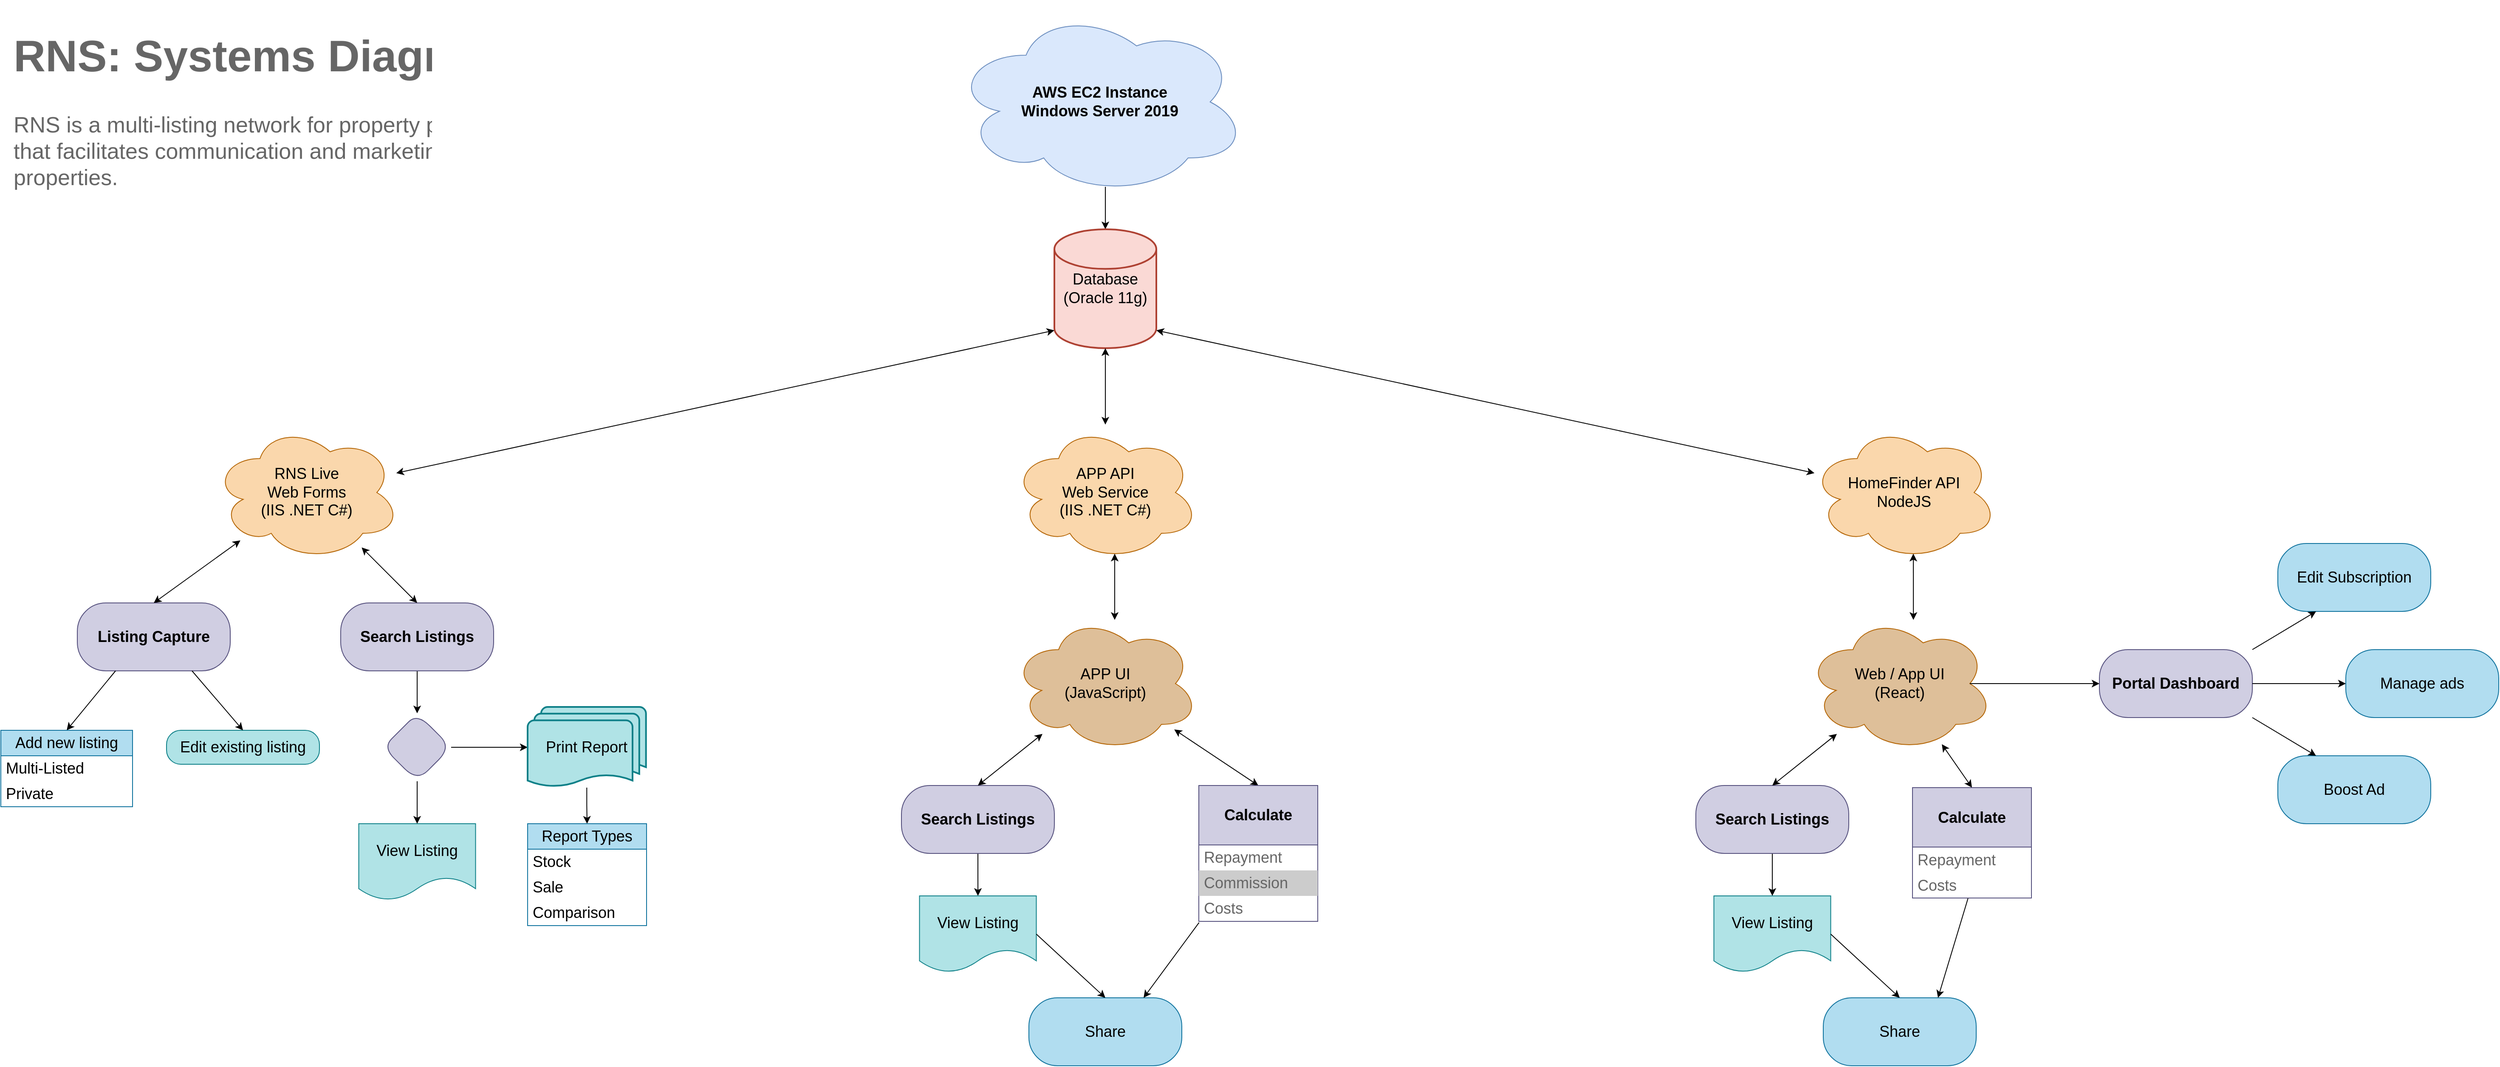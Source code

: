<mxfile version="20.6.0" type="github">
  <diagram id="6a731a19-8d31-9384-78a2-239565b7b9f0" name="Page-1">
    <mxGraphModel dx="5300" dy="2986" grid="1" gridSize="10" guides="1" tooltips="1" connect="1" arrows="1" fold="1" page="0" pageScale="1" pageWidth="1169" pageHeight="827" background="none" math="0" shadow="0">
      <root>
        <mxCell id="0" />
        <mxCell id="1" parent="0" />
        <mxCell id="qXZ6D5PaV3SxyGKFFJKQ-1781" value="AWS EC2 Instance&lt;br&gt;Windows Server 2019" style="ellipse;shape=cloud;whiteSpace=wrap;html=1;labelBackgroundColor=none;fontSize=18;fillColor=#dae8fc;strokeColor=#6c8ebf;fontStyle=1" vertex="1" parent="1">
          <mxGeometry x="440" y="-370" width="346.67" height="220" as="geometry" />
        </mxCell>
        <mxCell id="qXZ6D5PaV3SxyGKFFJKQ-1795" value="" style="endArrow=classic;html=1;rounded=0;fontSize=18;fontColor=#FFFFFF;entryX=0.5;entryY=0;entryDx=0;entryDy=0;entryPerimeter=0;" edge="1" parent="1" target="qXZ6D5PaV3SxyGKFFJKQ-1796">
          <mxGeometry width="50" height="50" relative="1" as="geometry">
            <mxPoint x="620" y="-160" as="sourcePoint" />
            <mxPoint x="619" y="-60" as="targetPoint" />
          </mxGeometry>
        </mxCell>
        <mxCell id="qXZ6D5PaV3SxyGKFFJKQ-1796" value="Database&lt;br&gt;(Oracle 11g)" style="strokeWidth=2;html=1;shape=mxgraph.flowchart.database;whiteSpace=wrap;labelBackgroundColor=none;fontSize=18;fillColor=#fad9d5;strokeColor=#ae4132;" vertex="1" parent="1">
          <mxGeometry x="560" y="-110" width="120" height="140" as="geometry" />
        </mxCell>
        <mxCell id="qXZ6D5PaV3SxyGKFFJKQ-1798" value="RNS Live&lt;br&gt;Web Forms&lt;br&gt;(IIS .NET C#)" style="ellipse;shape=cloud;whiteSpace=wrap;html=1;labelBackgroundColor=none;fontSize=18;fillColor=#fad7ac;strokeColor=#b46504;" vertex="1" parent="1">
          <mxGeometry x="-430" y="120" width="220" height="160" as="geometry" />
        </mxCell>
        <mxCell id="qXZ6D5PaV3SxyGKFFJKQ-1804" value="APP UI&lt;br&gt;(JavaScript)" style="ellipse;shape=cloud;whiteSpace=wrap;html=1;labelBackgroundColor=none;fontSize=18;fillColor=#DEBF99;strokeColor=#b46504;" vertex="1" parent="1">
          <mxGeometry x="510" y="345" width="220" height="160" as="geometry" />
        </mxCell>
        <mxCell id="qXZ6D5PaV3SxyGKFFJKQ-1805" value="HomeFinder API&lt;br&gt;NodeJS" style="ellipse;shape=cloud;whiteSpace=wrap;html=1;labelBackgroundColor=none;fontSize=18;fillColor=#fad7ac;strokeColor=#b46504;" vertex="1" parent="1">
          <mxGeometry x="1450" y="120" width="220" height="160" as="geometry" />
        </mxCell>
        <mxCell id="qXZ6D5PaV3SxyGKFFJKQ-1806" value="" style="endArrow=classic;startArrow=classic;html=1;rounded=0;fontSize=18;fontColor=#FFFFFF;entryX=0;entryY=0.85;entryDx=0;entryDy=0;entryPerimeter=0;endFill=1;sketch=0;shadow=0;anchorPointDirection=1;" edge="1" parent="1" source="qXZ6D5PaV3SxyGKFFJKQ-1798" target="qXZ6D5PaV3SxyGKFFJKQ-1796">
          <mxGeometry width="50" height="50" relative="1" as="geometry">
            <mxPoint x="310" y="100" as="sourcePoint" />
            <mxPoint x="490" y="10" as="targetPoint" />
          </mxGeometry>
        </mxCell>
        <mxCell id="qXZ6D5PaV3SxyGKFFJKQ-1809" value="" style="endArrow=classic;startArrow=classic;html=1;rounded=0;shadow=0;sketch=0;fontSize=18;fontColor=#FFFFFF;" edge="1" parent="1" source="qXZ6D5PaV3SxyGKFFJKQ-1895">
          <mxGeometry width="50" height="50" relative="1" as="geometry">
            <mxPoint x="570" y="80" as="sourcePoint" />
            <mxPoint x="620" y="30" as="targetPoint" />
          </mxGeometry>
        </mxCell>
        <mxCell id="qXZ6D5PaV3SxyGKFFJKQ-1810" value="" style="endArrow=classic;startArrow=classic;html=1;rounded=0;shadow=0;sketch=0;fontSize=18;fontColor=#FFFFFF;entryX=1;entryY=0.85;entryDx=0;entryDy=0;entryPerimeter=0;" edge="1" parent="1" source="qXZ6D5PaV3SxyGKFFJKQ-1805" target="qXZ6D5PaV3SxyGKFFJKQ-1796">
          <mxGeometry width="50" height="50" relative="1" as="geometry">
            <mxPoint x="730" y="200" as="sourcePoint" />
            <mxPoint x="780" y="150" as="targetPoint" />
          </mxGeometry>
        </mxCell>
        <mxCell id="qXZ6D5PaV3SxyGKFFJKQ-1815" value="Listing Capture" style="rounded=1;whiteSpace=wrap;html=1;labelBackgroundColor=none;fontSize=18;fillColor=#d0cee2;arcSize=42;strokeColor=#56517e;fontStyle=1" vertex="1" parent="1">
          <mxGeometry x="-590" y="330" width="180" height="80" as="geometry" />
        </mxCell>
        <mxCell id="qXZ6D5PaV3SxyGKFFJKQ-1826" value="" style="edgeStyle=orthogonalEdgeStyle;rounded=0;sketch=0;orthogonalLoop=1;jettySize=auto;html=1;shadow=0;fontSize=18;fontColor=#FFFFFF;endFill=1;" edge="1" parent="1" source="qXZ6D5PaV3SxyGKFFJKQ-1816" target="qXZ6D5PaV3SxyGKFFJKQ-1825">
          <mxGeometry relative="1" as="geometry" />
        </mxCell>
        <mxCell id="qXZ6D5PaV3SxyGKFFJKQ-1816" value="Search Listings" style="rounded=1;whiteSpace=wrap;html=1;labelBackgroundColor=none;fontSize=18;fillColor=#d0cee2;arcSize=42;strokeColor=#56517e;fontStyle=1" vertex="1" parent="1">
          <mxGeometry x="-280" y="330" width="180" height="80" as="geometry" />
        </mxCell>
        <mxCell id="qXZ6D5PaV3SxyGKFFJKQ-1819" value="" style="endArrow=classic;startArrow=classic;html=1;rounded=0;shadow=0;sketch=0;fontSize=18;fontColor=#FFFFFF;exitX=0.5;exitY=0;exitDx=0;exitDy=0;" edge="1" parent="1" source="qXZ6D5PaV3SxyGKFFJKQ-1815" target="qXZ6D5PaV3SxyGKFFJKQ-1798">
          <mxGeometry width="50" height="50" relative="1" as="geometry">
            <mxPoint x="-510" y="260" as="sourcePoint" />
            <mxPoint x="-460" y="210" as="targetPoint" />
          </mxGeometry>
        </mxCell>
        <mxCell id="qXZ6D5PaV3SxyGKFFJKQ-1820" value="" style="endArrow=classic;startArrow=classic;html=1;rounded=0;shadow=0;sketch=0;fontSize=18;fontColor=#FFFFFF;exitX=0.5;exitY=0;exitDx=0;exitDy=0;" edge="1" parent="1" source="qXZ6D5PaV3SxyGKFFJKQ-1816" target="qXZ6D5PaV3SxyGKFFJKQ-1798">
          <mxGeometry width="50" height="50" relative="1" as="geometry">
            <mxPoint x="-80" y="262.02" as="sourcePoint" />
            <mxPoint x="-310" y="290" as="targetPoint" />
          </mxGeometry>
        </mxCell>
        <mxCell id="qXZ6D5PaV3SxyGKFFJKQ-1831" value="" style="edgeStyle=orthogonalEdgeStyle;rounded=0;sketch=0;orthogonalLoop=1;jettySize=auto;html=1;shadow=0;fontSize=18;fontColor=#FFFFFF;endFill=1;" edge="1" parent="1" source="qXZ6D5PaV3SxyGKFFJKQ-1825" target="qXZ6D5PaV3SxyGKFFJKQ-1830">
          <mxGeometry relative="1" as="geometry" />
        </mxCell>
        <mxCell id="qXZ6D5PaV3SxyGKFFJKQ-1825" value="" style="rhombus;whiteSpace=wrap;html=1;fontSize=18;fillColor=#d0cee2;strokeColor=#56517e;rounded=1;labelBackgroundColor=none;arcSize=42;" vertex="1" parent="1">
          <mxGeometry x="-230" y="460" width="80" height="80" as="geometry" />
        </mxCell>
        <mxCell id="qXZ6D5PaV3SxyGKFFJKQ-1827" value="View Listing" style="shape=document;whiteSpace=wrap;html=1;boundedLbl=1;fontSize=18;fillColor=#b0e3e6;strokeColor=#0e8088;rounded=1;labelBackgroundColor=none;arcSize=42;" vertex="1" parent="1">
          <mxGeometry x="-258.75" y="590" width="137.5" height="90" as="geometry" />
        </mxCell>
        <mxCell id="qXZ6D5PaV3SxyGKFFJKQ-1829" value="" style="endArrow=classic;html=1;rounded=0;shadow=0;sketch=0;fontSize=18;fontColor=#FFFFFF;entryX=0.5;entryY=0;entryDx=0;entryDy=0;" edge="1" parent="1" source="qXZ6D5PaV3SxyGKFFJKQ-1825" target="qXZ6D5PaV3SxyGKFFJKQ-1827">
          <mxGeometry width="50" height="50" relative="1" as="geometry">
            <mxPoint x="-280" y="520" as="sourcePoint" />
            <mxPoint x="-230" y="470" as="targetPoint" />
          </mxGeometry>
        </mxCell>
        <mxCell id="qXZ6D5PaV3SxyGKFFJKQ-1836" value="" style="edgeStyle=orthogonalEdgeStyle;rounded=0;sketch=0;orthogonalLoop=1;jettySize=auto;html=1;shadow=0;fontSize=18;fontColor=#FFFFFF;endFill=1;entryX=0.5;entryY=0;entryDx=0;entryDy=0;" edge="1" parent="1" source="qXZ6D5PaV3SxyGKFFJKQ-1830" target="qXZ6D5PaV3SxyGKFFJKQ-1832">
          <mxGeometry relative="1" as="geometry" />
        </mxCell>
        <mxCell id="qXZ6D5PaV3SxyGKFFJKQ-1830" value="Print Report" style="strokeWidth=2;html=1;shape=mxgraph.flowchart.multi-document;whiteSpace=wrap;labelBackgroundColor=none;fontSize=18;fillColor=#b0e3e6;strokeColor=#0e8088;" vertex="1" parent="1">
          <mxGeometry x="-60" y="452.5" width="139.34" height="95" as="geometry" />
        </mxCell>
        <mxCell id="qXZ6D5PaV3SxyGKFFJKQ-1832" value="Report Types" style="swimlane;fontStyle=0;childLayout=stackLayout;horizontal=1;startSize=30;horizontalStack=0;resizeParent=1;resizeParentMax=0;resizeLast=0;collapsible=1;marginBottom=0;whiteSpace=wrap;html=1;labelBackgroundColor=none;fontSize=18;fillColor=#b1ddf0;strokeColor=#10739e;" vertex="1" parent="1">
          <mxGeometry x="-60" y="590" width="140" height="120" as="geometry" />
        </mxCell>
        <mxCell id="qXZ6D5PaV3SxyGKFFJKQ-1833" value="Stock" style="text;align=left;verticalAlign=middle;spacingLeft=4;spacingRight=4;overflow=hidden;points=[[0,0.5],[1,0.5]];portConstraint=eastwest;rotatable=0;whiteSpace=wrap;html=1;labelBackgroundColor=none;fontSize=18;" vertex="1" parent="qXZ6D5PaV3SxyGKFFJKQ-1832">
          <mxGeometry y="30" width="140" height="30" as="geometry" />
        </mxCell>
        <mxCell id="qXZ6D5PaV3SxyGKFFJKQ-1834" value="Sale" style="text;align=left;verticalAlign=middle;spacingLeft=4;spacingRight=4;overflow=hidden;points=[[0,0.5],[1,0.5]];portConstraint=eastwest;rotatable=0;whiteSpace=wrap;html=1;labelBackgroundColor=none;fontSize=18;" vertex="1" parent="qXZ6D5PaV3SxyGKFFJKQ-1832">
          <mxGeometry y="60" width="140" height="30" as="geometry" />
        </mxCell>
        <mxCell id="qXZ6D5PaV3SxyGKFFJKQ-1835" value="Comparison" style="text;align=left;verticalAlign=middle;spacingLeft=4;spacingRight=4;overflow=hidden;points=[[0,0.5],[1,0.5]];portConstraint=eastwest;rotatable=0;whiteSpace=wrap;html=1;labelBackgroundColor=none;fontSize=18;" vertex="1" parent="qXZ6D5PaV3SxyGKFFJKQ-1832">
          <mxGeometry y="90" width="140" height="30" as="geometry" />
        </mxCell>
        <mxCell id="qXZ6D5PaV3SxyGKFFJKQ-1842" value="Edit existing listing" style="rounded=1;whiteSpace=wrap;html=1;labelBackgroundColor=none;fontSize=18;fillColor=#b0e3e6;arcSize=42;strokeColor=#0e8088;" vertex="1" parent="1">
          <mxGeometry x="-485" y="480" width="180" height="40" as="geometry" />
        </mxCell>
        <mxCell id="qXZ6D5PaV3SxyGKFFJKQ-1843" value="" style="endArrow=classic;html=1;rounded=0;shadow=0;sketch=0;fontSize=18;fontColor=#666666;exitX=0.25;exitY=1;exitDx=0;exitDy=0;entryX=0.5;entryY=0;entryDx=0;entryDy=0;" edge="1" parent="1" source="qXZ6D5PaV3SxyGKFFJKQ-1815" target="qXZ6D5PaV3SxyGKFFJKQ-1845">
          <mxGeometry width="50" height="50" relative="1" as="geometry">
            <mxPoint x="-280" y="520" as="sourcePoint" />
            <mxPoint x="-590" y="450" as="targetPoint" />
          </mxGeometry>
        </mxCell>
        <mxCell id="qXZ6D5PaV3SxyGKFFJKQ-1844" value="" style="endArrow=classic;html=1;rounded=0;shadow=0;sketch=0;fontSize=18;fontColor=#666666;entryX=0.5;entryY=0;entryDx=0;entryDy=0;exitX=0.75;exitY=1;exitDx=0;exitDy=0;" edge="1" parent="1" source="qXZ6D5PaV3SxyGKFFJKQ-1815" target="qXZ6D5PaV3SxyGKFFJKQ-1842">
          <mxGeometry width="50" height="50" relative="1" as="geometry">
            <mxPoint x="-535" y="420" as="sourcePoint" />
            <mxPoint x="-595" y="490" as="targetPoint" />
          </mxGeometry>
        </mxCell>
        <mxCell id="qXZ6D5PaV3SxyGKFFJKQ-1845" value="Add new listing" style="swimlane;fontStyle=0;childLayout=stackLayout;horizontal=1;startSize=30;horizontalStack=0;resizeParent=1;resizeParentMax=0;resizeLast=0;collapsible=1;marginBottom=0;whiteSpace=wrap;html=1;labelBackgroundColor=none;fontSize=18;fillColor=#b1ddf0;strokeColor=#10739e;" vertex="1" parent="1">
          <mxGeometry x="-680" y="480" width="155" height="90" as="geometry">
            <mxRectangle x="-220" y="590" width="150" height="40" as="alternateBounds" />
          </mxGeometry>
        </mxCell>
        <mxCell id="qXZ6D5PaV3SxyGKFFJKQ-1846" value="Multi-Listed" style="text;align=left;verticalAlign=middle;spacingLeft=4;spacingRight=4;overflow=hidden;points=[[0,0.5],[1,0.5]];portConstraint=eastwest;rotatable=0;whiteSpace=wrap;html=1;labelBackgroundColor=none;fontSize=18;" vertex="1" parent="qXZ6D5PaV3SxyGKFFJKQ-1845">
          <mxGeometry y="30" width="155" height="30" as="geometry" />
        </mxCell>
        <mxCell id="qXZ6D5PaV3SxyGKFFJKQ-1847" value="Private" style="text;align=left;verticalAlign=middle;spacingLeft=4;spacingRight=4;overflow=hidden;points=[[0,0.5],[1,0.5]];portConstraint=eastwest;rotatable=0;whiteSpace=wrap;html=1;labelBackgroundColor=none;fontSize=18;" vertex="1" parent="qXZ6D5PaV3SxyGKFFJKQ-1845">
          <mxGeometry y="60" width="155" height="30" as="geometry" />
        </mxCell>
        <mxCell id="qXZ6D5PaV3SxyGKFFJKQ-1878" value="" style="edgeStyle=orthogonalEdgeStyle;rounded=0;sketch=0;orthogonalLoop=1;jettySize=auto;html=1;shadow=0;fontSize=18;fontColor=#666666;endFill=1;" edge="1" parent="1" source="qXZ6D5PaV3SxyGKFFJKQ-1851" target="qXZ6D5PaV3SxyGKFFJKQ-1877">
          <mxGeometry relative="1" as="geometry" />
        </mxCell>
        <mxCell id="qXZ6D5PaV3SxyGKFFJKQ-1851" value="Search Listings" style="rounded=1;whiteSpace=wrap;html=1;labelBackgroundColor=none;fontSize=18;fillColor=#d0cee2;arcSize=42;strokeColor=#56517e;fontStyle=1" vertex="1" parent="1">
          <mxGeometry x="380" y="545" width="180" height="80" as="geometry" />
        </mxCell>
        <mxCell id="qXZ6D5PaV3SxyGKFFJKQ-1853" value="Share" style="rounded=1;whiteSpace=wrap;html=1;labelBackgroundColor=none;fontSize=18;fillColor=#b1ddf0;arcSize=42;strokeColor=#10739e;" vertex="1" parent="1">
          <mxGeometry x="530.0" y="795" width="180" height="80" as="geometry" />
        </mxCell>
        <mxCell id="qXZ6D5PaV3SxyGKFFJKQ-1854" value="" style="endArrow=classic;startArrow=classic;html=1;rounded=0;shadow=0;sketch=0;fontSize=18;fontColor=#666666;exitX=0.5;exitY=0;exitDx=0;exitDy=0;" edge="1" parent="1" source="qXZ6D5PaV3SxyGKFFJKQ-1851" target="qXZ6D5PaV3SxyGKFFJKQ-1804">
          <mxGeometry width="50" height="50" relative="1" as="geometry">
            <mxPoint x="440" y="495" as="sourcePoint" />
            <mxPoint x="490" y="445" as="targetPoint" />
          </mxGeometry>
        </mxCell>
        <mxCell id="qXZ6D5PaV3SxyGKFFJKQ-1855" value="" style="endArrow=classic;startArrow=classic;html=1;rounded=0;shadow=0;sketch=0;fontSize=18;fontColor=#666666;exitX=0.5;exitY=0;exitDx=0;exitDy=0;" edge="1" parent="1" source="qXZ6D5PaV3SxyGKFFJKQ-1860" target="qXZ6D5PaV3SxyGKFFJKQ-1804">
          <mxGeometry width="50" height="50" relative="1" as="geometry">
            <mxPoint x="770" y="545" as="sourcePoint" />
            <mxPoint x="880" y="475" as="targetPoint" />
          </mxGeometry>
        </mxCell>
        <mxCell id="qXZ6D5PaV3SxyGKFFJKQ-1859" value="" style="endArrow=classic;html=1;rounded=0;shadow=0;sketch=0;fontSize=18;fontColor=#666666;entryX=0.75;entryY=0;entryDx=0;entryDy=0;exitX=0.002;exitY=1.048;exitDx=0;exitDy=0;exitPerimeter=0;" edge="1" parent="1" source="qXZ6D5PaV3SxyGKFFJKQ-1863" target="qXZ6D5PaV3SxyGKFFJKQ-1853">
          <mxGeometry width="50" height="50" relative="1" as="geometry">
            <mxPoint x="570" y="665" as="sourcePoint" />
            <mxPoint x="880" y="775" as="targetPoint" />
          </mxGeometry>
        </mxCell>
        <mxCell id="qXZ6D5PaV3SxyGKFFJKQ-1860" value="Calculate" style="swimlane;fontStyle=1;childLayout=stackLayout;horizontal=1;startSize=70;horizontalStack=0;resizeParent=1;resizeParentMax=0;resizeLast=0;collapsible=1;marginBottom=0;whiteSpace=wrap;html=1;labelBackgroundColor=none;fontSize=18;fillColor=#d0cee2;strokeColor=#56517e;" vertex="1" parent="1">
          <mxGeometry x="730" y="545" width="140" height="160" as="geometry" />
        </mxCell>
        <mxCell id="qXZ6D5PaV3SxyGKFFJKQ-1861" value="Repayment" style="text;strokeColor=none;fillColor=none;align=left;verticalAlign=middle;spacingLeft=4;spacingRight=4;overflow=hidden;points=[[0,0.5],[1,0.5]];portConstraint=eastwest;rotatable=0;whiteSpace=wrap;html=1;labelBackgroundColor=default;fontSize=18;fontColor=#666666;" vertex="1" parent="qXZ6D5PaV3SxyGKFFJKQ-1860">
          <mxGeometry y="70" width="140" height="30" as="geometry" />
        </mxCell>
        <mxCell id="qXZ6D5PaV3SxyGKFFJKQ-1862" value="Commission" style="text;strokeColor=none;fillColor=#CCCCCC;align=left;verticalAlign=middle;spacingLeft=4;spacingRight=4;overflow=hidden;points=[[0,0.5],[1,0.5]];portConstraint=eastwest;rotatable=0;whiteSpace=wrap;html=1;labelBackgroundColor=none;fontSize=18;fontColor=#666666;fontStyle=0" vertex="1" parent="qXZ6D5PaV3SxyGKFFJKQ-1860">
          <mxGeometry y="100" width="140" height="30" as="geometry" />
        </mxCell>
        <mxCell id="qXZ6D5PaV3SxyGKFFJKQ-1863" value="Costs" style="text;strokeColor=none;fillColor=none;align=left;verticalAlign=middle;spacingLeft=4;spacingRight=4;overflow=hidden;points=[[0,0.5],[1,0.5]];portConstraint=eastwest;rotatable=0;whiteSpace=wrap;html=1;labelBackgroundColor=none;fontSize=18;fontColor=#666666;" vertex="1" parent="qXZ6D5PaV3SxyGKFFJKQ-1860">
          <mxGeometry y="130" width="140" height="30" as="geometry" />
        </mxCell>
        <mxCell id="qXZ6D5PaV3SxyGKFFJKQ-1877" value="View Listing" style="shape=document;whiteSpace=wrap;html=1;boundedLbl=1;fontSize=18;fillColor=#b0e3e6;strokeColor=#0e8088;rounded=1;labelBackgroundColor=none;arcSize=42;" vertex="1" parent="1">
          <mxGeometry x="401.25" y="675" width="137.5" height="90" as="geometry" />
        </mxCell>
        <mxCell id="qXZ6D5PaV3SxyGKFFJKQ-1879" value="" style="endArrow=classic;html=1;rounded=0;shadow=0;sketch=0;fontSize=18;fontColor=#666666;exitX=1;exitY=0.5;exitDx=0;exitDy=0;entryX=0.5;entryY=0;entryDx=0;entryDy=0;" edge="1" parent="1" source="qXZ6D5PaV3SxyGKFFJKQ-1877" target="qXZ6D5PaV3SxyGKFFJKQ-1853">
          <mxGeometry width="50" height="50" relative="1" as="geometry">
            <mxPoint x="580" y="785" as="sourcePoint" />
            <mxPoint x="630" y="735" as="targetPoint" />
          </mxGeometry>
        </mxCell>
        <mxCell id="qXZ6D5PaV3SxyGKFFJKQ-1895" value="APP API&lt;br&gt;Web Service&lt;br&gt;(IIS .NET C#)" style="ellipse;shape=cloud;whiteSpace=wrap;html=1;labelBackgroundColor=none;fontSize=18;fillColor=#fad7ac;strokeColor=#b46504;" vertex="1" parent="1">
          <mxGeometry x="510" y="120" width="220" height="160" as="geometry" />
        </mxCell>
        <mxCell id="qXZ6D5PaV3SxyGKFFJKQ-1896" value="" style="endArrow=classic;startArrow=classic;html=1;rounded=0;shadow=0;sketch=0;fontSize=18;fontColor=#666666;entryX=0.55;entryY=0.95;entryDx=0;entryDy=0;entryPerimeter=0;" edge="1" parent="1" target="qXZ6D5PaV3SxyGKFFJKQ-1895">
          <mxGeometry width="50" height="50" relative="1" as="geometry">
            <mxPoint x="631" y="350" as="sourcePoint" />
            <mxPoint x="800" y="270" as="targetPoint" />
          </mxGeometry>
        </mxCell>
        <mxCell id="qXZ6D5PaV3SxyGKFFJKQ-1897" value="Web / App UI&lt;br&gt;(React)" style="ellipse;shape=cloud;whiteSpace=wrap;html=1;labelBackgroundColor=none;fontSize=18;fillColor=#DEBF99;strokeColor=#b46504;" vertex="1" parent="1">
          <mxGeometry x="1445" y="345" width="220" height="160" as="geometry" />
        </mxCell>
        <mxCell id="qXZ6D5PaV3SxyGKFFJKQ-1898" value="" style="edgeStyle=orthogonalEdgeStyle;rounded=0;sketch=0;orthogonalLoop=1;jettySize=auto;html=1;shadow=0;fontSize=18;fontColor=#666666;endFill=1;" edge="1" source="qXZ6D5PaV3SxyGKFFJKQ-1899" target="qXZ6D5PaV3SxyGKFFJKQ-1908" parent="1">
          <mxGeometry relative="1" as="geometry" />
        </mxCell>
        <mxCell id="qXZ6D5PaV3SxyGKFFJKQ-1899" value="Search Listings" style="rounded=1;whiteSpace=wrap;html=1;labelBackgroundColor=none;fontSize=18;fillColor=#d0cee2;arcSize=42;strokeColor=#56517e;fontStyle=1" vertex="1" parent="1">
          <mxGeometry x="1315" y="545" width="180" height="80" as="geometry" />
        </mxCell>
        <mxCell id="qXZ6D5PaV3SxyGKFFJKQ-1900" value="Share" style="rounded=1;whiteSpace=wrap;html=1;labelBackgroundColor=none;fontSize=18;fillColor=#b1ddf0;arcSize=42;strokeColor=#10739e;" vertex="1" parent="1">
          <mxGeometry x="1465" y="795" width="180" height="80" as="geometry" />
        </mxCell>
        <mxCell id="qXZ6D5PaV3SxyGKFFJKQ-1901" value="" style="endArrow=classic;startArrow=classic;html=1;rounded=0;shadow=0;sketch=0;fontSize=18;fontColor=#666666;exitX=0.5;exitY=0;exitDx=0;exitDy=0;" edge="1" source="qXZ6D5PaV3SxyGKFFJKQ-1899" target="qXZ6D5PaV3SxyGKFFJKQ-1897" parent="1">
          <mxGeometry width="50" height="50" relative="1" as="geometry">
            <mxPoint x="1375" y="495" as="sourcePoint" />
            <mxPoint x="1425" y="445" as="targetPoint" />
          </mxGeometry>
        </mxCell>
        <mxCell id="qXZ6D5PaV3SxyGKFFJKQ-1902" value="" style="endArrow=classic;startArrow=classic;html=1;rounded=0;shadow=0;sketch=0;fontSize=18;fontColor=#666666;exitX=0.5;exitY=0;exitDx=0;exitDy=0;" edge="1" source="qXZ6D5PaV3SxyGKFFJKQ-1904" target="qXZ6D5PaV3SxyGKFFJKQ-1897" parent="1">
          <mxGeometry width="50" height="50" relative="1" as="geometry">
            <mxPoint x="1705" y="545" as="sourcePoint" />
            <mxPoint x="1815" y="475" as="targetPoint" />
          </mxGeometry>
        </mxCell>
        <mxCell id="qXZ6D5PaV3SxyGKFFJKQ-1903" value="" style="endArrow=classic;html=1;rounded=0;shadow=0;sketch=0;fontSize=18;fontColor=#666666;entryX=0.75;entryY=0;entryDx=0;entryDy=0;" edge="1" source="qXZ6D5PaV3SxyGKFFJKQ-1907" target="qXZ6D5PaV3SxyGKFFJKQ-1900" parent="1">
          <mxGeometry width="50" height="50" relative="1" as="geometry">
            <mxPoint x="1505" y="665" as="sourcePoint" />
            <mxPoint x="1815" y="775" as="targetPoint" />
          </mxGeometry>
        </mxCell>
        <mxCell id="qXZ6D5PaV3SxyGKFFJKQ-1904" value="Calculate" style="swimlane;fontStyle=1;childLayout=stackLayout;horizontal=1;startSize=70;horizontalStack=0;resizeParent=1;resizeParentMax=0;resizeLast=0;collapsible=1;marginBottom=0;whiteSpace=wrap;html=1;labelBackgroundColor=none;fontSize=18;fillColor=#d0cee2;strokeColor=#56517e;" vertex="1" parent="1">
          <mxGeometry x="1570" y="547.5" width="140" height="130" as="geometry" />
        </mxCell>
        <mxCell id="qXZ6D5PaV3SxyGKFFJKQ-1905" value="Repayment" style="text;strokeColor=none;fillColor=none;align=left;verticalAlign=middle;spacingLeft=4;spacingRight=4;overflow=hidden;points=[[0,0.5],[1,0.5]];portConstraint=eastwest;rotatable=0;whiteSpace=wrap;html=1;labelBackgroundColor=default;fontSize=18;fontColor=#666666;" vertex="1" parent="qXZ6D5PaV3SxyGKFFJKQ-1904">
          <mxGeometry y="70" width="140" height="30" as="geometry" />
        </mxCell>
        <mxCell id="qXZ6D5PaV3SxyGKFFJKQ-1907" value="Costs" style="text;strokeColor=none;fillColor=none;align=left;verticalAlign=middle;spacingLeft=4;spacingRight=4;overflow=hidden;points=[[0,0.5],[1,0.5]];portConstraint=eastwest;rotatable=0;whiteSpace=wrap;html=1;labelBackgroundColor=none;fontSize=18;fontColor=#666666;" vertex="1" parent="qXZ6D5PaV3SxyGKFFJKQ-1904">
          <mxGeometry y="100" width="140" height="30" as="geometry" />
        </mxCell>
        <mxCell id="qXZ6D5PaV3SxyGKFFJKQ-1908" value="View Listing" style="shape=document;whiteSpace=wrap;html=1;boundedLbl=1;fontSize=18;fillColor=#b0e3e6;strokeColor=#0e8088;rounded=1;labelBackgroundColor=none;arcSize=42;" vertex="1" parent="1">
          <mxGeometry x="1336.25" y="675" width="137.5" height="90" as="geometry" />
        </mxCell>
        <mxCell id="qXZ6D5PaV3SxyGKFFJKQ-1909" value="" style="endArrow=classic;html=1;rounded=0;shadow=0;sketch=0;fontSize=18;fontColor=#666666;exitX=1;exitY=0.5;exitDx=0;exitDy=0;entryX=0.5;entryY=0;entryDx=0;entryDy=0;" edge="1" source="qXZ6D5PaV3SxyGKFFJKQ-1908" target="qXZ6D5PaV3SxyGKFFJKQ-1900" parent="1">
          <mxGeometry width="50" height="50" relative="1" as="geometry">
            <mxPoint x="1515" y="785" as="sourcePoint" />
            <mxPoint x="1565" y="735" as="targetPoint" />
          </mxGeometry>
        </mxCell>
        <mxCell id="qXZ6D5PaV3SxyGKFFJKQ-1910" value="" style="endArrow=classic;startArrow=classic;html=1;rounded=0;shadow=0;sketch=0;fontSize=18;fontColor=#666666;entryX=0.55;entryY=0.95;entryDx=0;entryDy=0;entryPerimeter=0;exitX=0.573;exitY=0.031;exitDx=0;exitDy=0;exitPerimeter=0;" edge="1" parent="1" source="qXZ6D5PaV3SxyGKFFJKQ-1897" target="qXZ6D5PaV3SxyGKFFJKQ-1805">
          <mxGeometry width="50" height="50" relative="1" as="geometry">
            <mxPoint x="1570" y="340" as="sourcePoint" />
            <mxPoint x="1370" y="410" as="targetPoint" />
          </mxGeometry>
        </mxCell>
        <mxCell id="qXZ6D5PaV3SxyGKFFJKQ-1911" value="Portal Dashboard" style="rounded=1;whiteSpace=wrap;html=1;labelBackgroundColor=none;fontSize=18;fillColor=#d0cee2;arcSize=42;strokeColor=#56517e;fontStyle=1" vertex="1" parent="1">
          <mxGeometry x="1790" y="385" width="180" height="80" as="geometry" />
        </mxCell>
        <mxCell id="qXZ6D5PaV3SxyGKFFJKQ-1912" value="" style="endArrow=classic;html=1;rounded=0;shadow=0;sketch=0;fontSize=18;fontColor=#666666;exitX=0.875;exitY=0.5;exitDx=0;exitDy=0;exitPerimeter=0;" edge="1" parent="1" source="qXZ6D5PaV3SxyGKFFJKQ-1897" target="qXZ6D5PaV3SxyGKFFJKQ-1911">
          <mxGeometry width="50" height="50" relative="1" as="geometry">
            <mxPoint x="1790" y="490" as="sourcePoint" />
            <mxPoint x="1900" y="740" as="targetPoint" />
          </mxGeometry>
        </mxCell>
        <mxCell id="qXZ6D5PaV3SxyGKFFJKQ-1915" value="Manage ads" style="rounded=1;whiteSpace=wrap;html=1;labelBackgroundColor=none;fontSize=18;fillColor=#b1ddf0;arcSize=42;strokeColor=#10739e;" vertex="1" parent="1">
          <mxGeometry x="2080" y="385" width="180" height="80" as="geometry" />
        </mxCell>
        <mxCell id="qXZ6D5PaV3SxyGKFFJKQ-1916" value="Edit Subscription" style="rounded=1;whiteSpace=wrap;html=1;labelBackgroundColor=none;fontSize=18;fillColor=#b1ddf0;arcSize=42;strokeColor=#10739e;" vertex="1" parent="1">
          <mxGeometry x="2000" y="260" width="180" height="80" as="geometry" />
        </mxCell>
        <mxCell id="qXZ6D5PaV3SxyGKFFJKQ-1917" value="Boost Ad" style="rounded=1;whiteSpace=wrap;html=1;labelBackgroundColor=none;fontSize=18;fillColor=#b1ddf0;arcSize=42;strokeColor=#10739e;" vertex="1" parent="1">
          <mxGeometry x="2000" y="510" width="180" height="80" as="geometry" />
        </mxCell>
        <mxCell id="qXZ6D5PaV3SxyGKFFJKQ-1918" value="" style="endArrow=classic;html=1;rounded=0;shadow=0;sketch=0;fontSize=18;fontColor=#666666;exitX=1;exitY=0;exitDx=0;exitDy=0;entryX=0.25;entryY=1;entryDx=0;entryDy=0;" edge="1" parent="1" source="qXZ6D5PaV3SxyGKFFJKQ-1911" target="qXZ6D5PaV3SxyGKFFJKQ-1916">
          <mxGeometry width="50" height="50" relative="1" as="geometry">
            <mxPoint x="1920" y="320" as="sourcePoint" />
            <mxPoint x="2000" y="360" as="targetPoint" />
          </mxGeometry>
        </mxCell>
        <mxCell id="qXZ6D5PaV3SxyGKFFJKQ-1921" value="" style="endArrow=classic;html=1;rounded=0;shadow=0;sketch=0;fontSize=18;fontColor=#666666;exitX=1;exitY=0.5;exitDx=0;exitDy=0;entryX=0;entryY=0.5;entryDx=0;entryDy=0;" edge="1" parent="1" source="qXZ6D5PaV3SxyGKFFJKQ-1911" target="qXZ6D5PaV3SxyGKFFJKQ-1915">
          <mxGeometry width="50" height="50" relative="1" as="geometry">
            <mxPoint x="1910" y="605" as="sourcePoint" />
            <mxPoint x="1985" y="540" as="targetPoint" />
          </mxGeometry>
        </mxCell>
        <mxCell id="qXZ6D5PaV3SxyGKFFJKQ-1922" value="" style="endArrow=classic;html=1;rounded=0;shadow=0;sketch=0;fontSize=18;fontColor=#666666;exitX=1;exitY=1;exitDx=0;exitDy=0;entryX=0.25;entryY=0;entryDx=0;entryDy=0;" edge="1" parent="1" source="qXZ6D5PaV3SxyGKFFJKQ-1911" target="qXZ6D5PaV3SxyGKFFJKQ-1917">
          <mxGeometry width="50" height="50" relative="1" as="geometry">
            <mxPoint x="1980" y="435" as="sourcePoint" />
            <mxPoint x="2090" y="435" as="targetPoint" />
          </mxGeometry>
        </mxCell>
        <mxCell id="qXZ6D5PaV3SxyGKFFJKQ-1923" value="&lt;h1&gt;RNS: Systems Diagram&lt;/h1&gt;&lt;p&gt;RNS is a multi-listing network for property practitioners that facilitates communication and marketing of listed properties.&lt;/p&gt;" style="text;html=1;strokeColor=none;fillColor=none;spacing=5;spacingTop=-20;whiteSpace=wrap;overflow=hidden;rounded=0;labelBackgroundColor=none;fontSize=26;fontColor=#666666;" vertex="1" parent="1">
          <mxGeometry x="-670" y="-370" width="670" height="240" as="geometry" />
        </mxCell>
      </root>
    </mxGraphModel>
  </diagram>
</mxfile>
